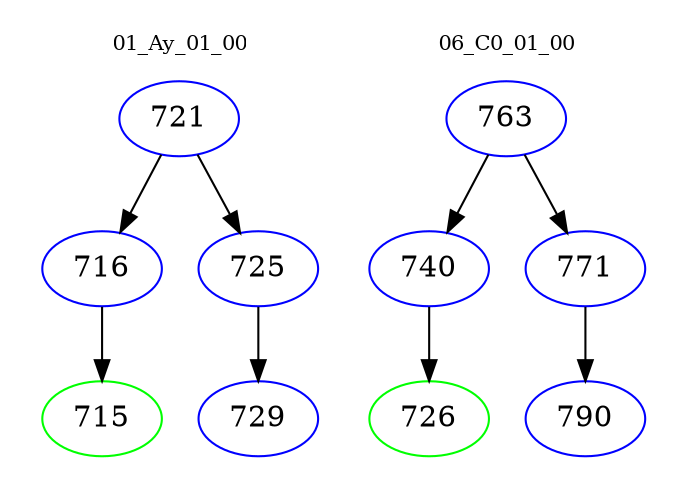 digraph{
subgraph cluster_0 {
color = white
label = "01_Ay_01_00";
fontsize=10;
T0_721 [label="721", color="blue"]
T0_721 -> T0_716 [color="black"]
T0_716 [label="716", color="blue"]
T0_716 -> T0_715 [color="black"]
T0_715 [label="715", color="green"]
T0_721 -> T0_725 [color="black"]
T0_725 [label="725", color="blue"]
T0_725 -> T0_729 [color="black"]
T0_729 [label="729", color="blue"]
}
subgraph cluster_1 {
color = white
label = "06_C0_01_00";
fontsize=10;
T1_763 [label="763", color="blue"]
T1_763 -> T1_740 [color="black"]
T1_740 [label="740", color="blue"]
T1_740 -> T1_726 [color="black"]
T1_726 [label="726", color="green"]
T1_763 -> T1_771 [color="black"]
T1_771 [label="771", color="blue"]
T1_771 -> T1_790 [color="black"]
T1_790 [label="790", color="blue"]
}
}
